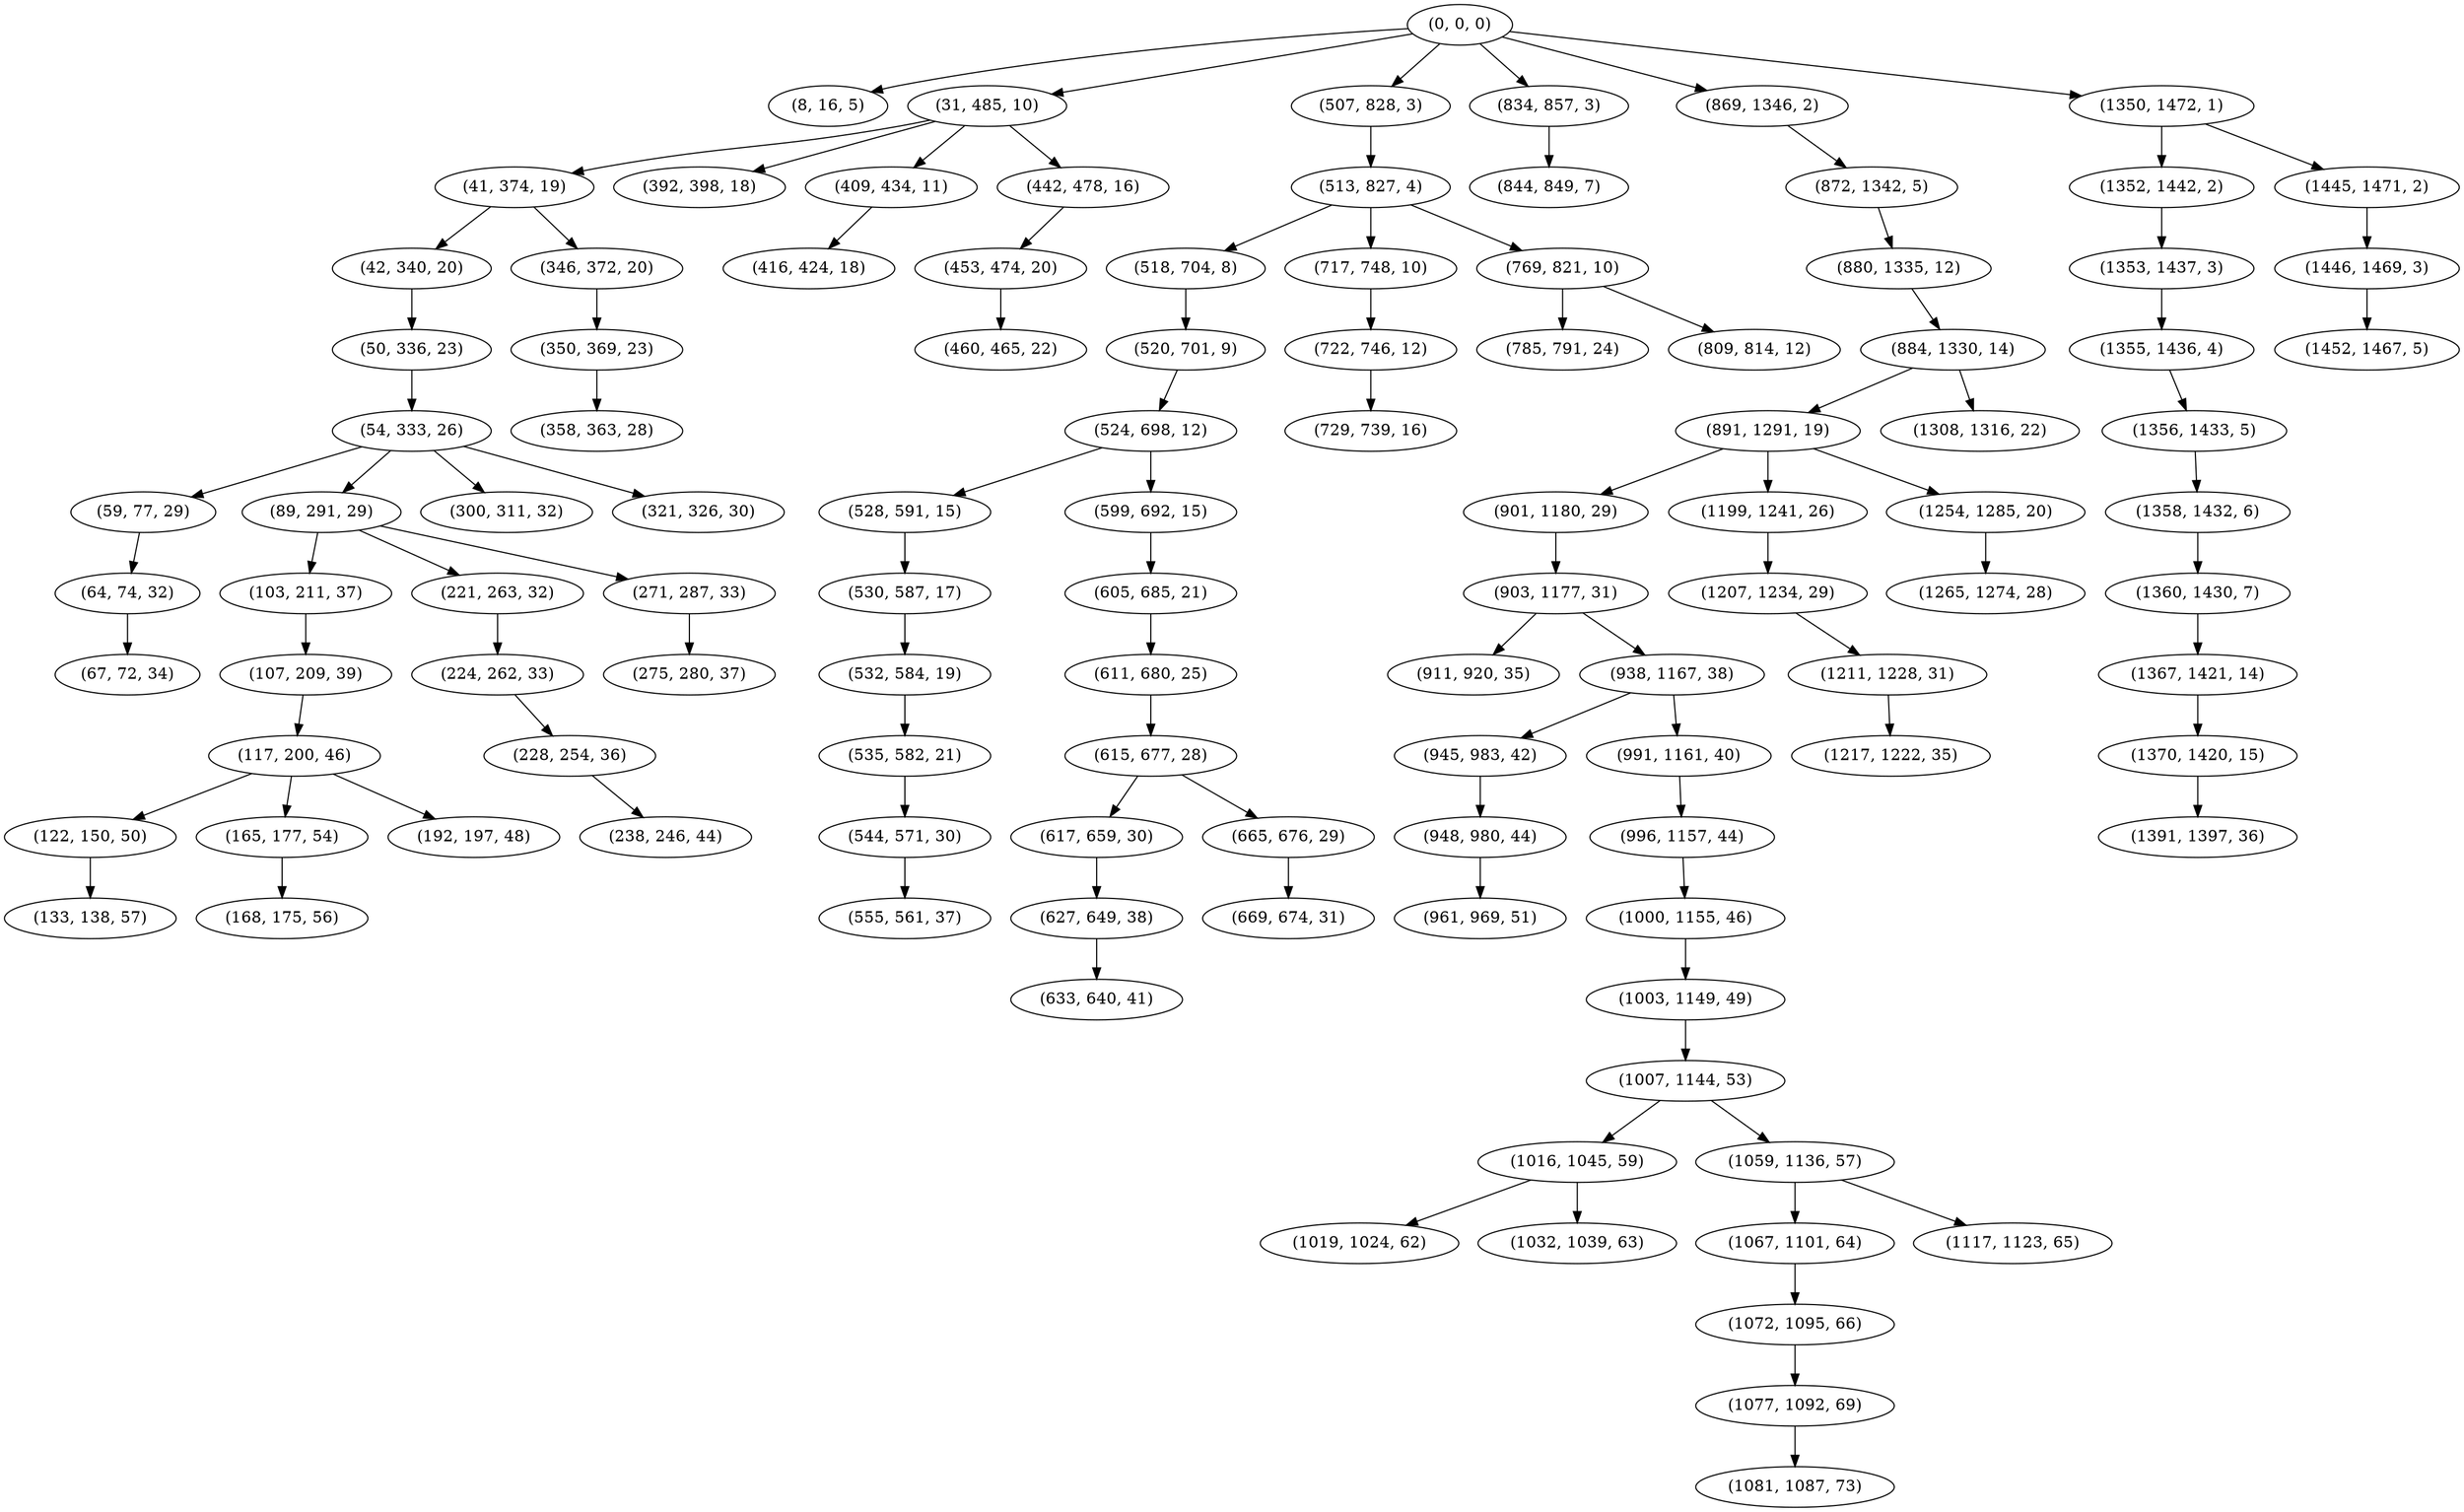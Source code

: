 digraph tree {
    "(0, 0, 0)";
    "(8, 16, 5)";
    "(31, 485, 10)";
    "(41, 374, 19)";
    "(42, 340, 20)";
    "(50, 336, 23)";
    "(54, 333, 26)";
    "(59, 77, 29)";
    "(64, 74, 32)";
    "(67, 72, 34)";
    "(89, 291, 29)";
    "(103, 211, 37)";
    "(107, 209, 39)";
    "(117, 200, 46)";
    "(122, 150, 50)";
    "(133, 138, 57)";
    "(165, 177, 54)";
    "(168, 175, 56)";
    "(192, 197, 48)";
    "(221, 263, 32)";
    "(224, 262, 33)";
    "(228, 254, 36)";
    "(238, 246, 44)";
    "(271, 287, 33)";
    "(275, 280, 37)";
    "(300, 311, 32)";
    "(321, 326, 30)";
    "(346, 372, 20)";
    "(350, 369, 23)";
    "(358, 363, 28)";
    "(392, 398, 18)";
    "(409, 434, 11)";
    "(416, 424, 18)";
    "(442, 478, 16)";
    "(453, 474, 20)";
    "(460, 465, 22)";
    "(507, 828, 3)";
    "(513, 827, 4)";
    "(518, 704, 8)";
    "(520, 701, 9)";
    "(524, 698, 12)";
    "(528, 591, 15)";
    "(530, 587, 17)";
    "(532, 584, 19)";
    "(535, 582, 21)";
    "(544, 571, 30)";
    "(555, 561, 37)";
    "(599, 692, 15)";
    "(605, 685, 21)";
    "(611, 680, 25)";
    "(615, 677, 28)";
    "(617, 659, 30)";
    "(627, 649, 38)";
    "(633, 640, 41)";
    "(665, 676, 29)";
    "(669, 674, 31)";
    "(717, 748, 10)";
    "(722, 746, 12)";
    "(729, 739, 16)";
    "(769, 821, 10)";
    "(785, 791, 24)";
    "(809, 814, 12)";
    "(834, 857, 3)";
    "(844, 849, 7)";
    "(869, 1346, 2)";
    "(872, 1342, 5)";
    "(880, 1335, 12)";
    "(884, 1330, 14)";
    "(891, 1291, 19)";
    "(901, 1180, 29)";
    "(903, 1177, 31)";
    "(911, 920, 35)";
    "(938, 1167, 38)";
    "(945, 983, 42)";
    "(948, 980, 44)";
    "(961, 969, 51)";
    "(991, 1161, 40)";
    "(996, 1157, 44)";
    "(1000, 1155, 46)";
    "(1003, 1149, 49)";
    "(1007, 1144, 53)";
    "(1016, 1045, 59)";
    "(1019, 1024, 62)";
    "(1032, 1039, 63)";
    "(1059, 1136, 57)";
    "(1067, 1101, 64)";
    "(1072, 1095, 66)";
    "(1077, 1092, 69)";
    "(1081, 1087, 73)";
    "(1117, 1123, 65)";
    "(1199, 1241, 26)";
    "(1207, 1234, 29)";
    "(1211, 1228, 31)";
    "(1217, 1222, 35)";
    "(1254, 1285, 20)";
    "(1265, 1274, 28)";
    "(1308, 1316, 22)";
    "(1350, 1472, 1)";
    "(1352, 1442, 2)";
    "(1353, 1437, 3)";
    "(1355, 1436, 4)";
    "(1356, 1433, 5)";
    "(1358, 1432, 6)";
    "(1360, 1430, 7)";
    "(1367, 1421, 14)";
    "(1370, 1420, 15)";
    "(1391, 1397, 36)";
    "(1445, 1471, 2)";
    "(1446, 1469, 3)";
    "(1452, 1467, 5)";
    "(0, 0, 0)" -> "(8, 16, 5)";
    "(0, 0, 0)" -> "(31, 485, 10)";
    "(0, 0, 0)" -> "(507, 828, 3)";
    "(0, 0, 0)" -> "(834, 857, 3)";
    "(0, 0, 0)" -> "(869, 1346, 2)";
    "(0, 0, 0)" -> "(1350, 1472, 1)";
    "(31, 485, 10)" -> "(41, 374, 19)";
    "(31, 485, 10)" -> "(392, 398, 18)";
    "(31, 485, 10)" -> "(409, 434, 11)";
    "(31, 485, 10)" -> "(442, 478, 16)";
    "(41, 374, 19)" -> "(42, 340, 20)";
    "(41, 374, 19)" -> "(346, 372, 20)";
    "(42, 340, 20)" -> "(50, 336, 23)";
    "(50, 336, 23)" -> "(54, 333, 26)";
    "(54, 333, 26)" -> "(59, 77, 29)";
    "(54, 333, 26)" -> "(89, 291, 29)";
    "(54, 333, 26)" -> "(300, 311, 32)";
    "(54, 333, 26)" -> "(321, 326, 30)";
    "(59, 77, 29)" -> "(64, 74, 32)";
    "(64, 74, 32)" -> "(67, 72, 34)";
    "(89, 291, 29)" -> "(103, 211, 37)";
    "(89, 291, 29)" -> "(221, 263, 32)";
    "(89, 291, 29)" -> "(271, 287, 33)";
    "(103, 211, 37)" -> "(107, 209, 39)";
    "(107, 209, 39)" -> "(117, 200, 46)";
    "(117, 200, 46)" -> "(122, 150, 50)";
    "(117, 200, 46)" -> "(165, 177, 54)";
    "(117, 200, 46)" -> "(192, 197, 48)";
    "(122, 150, 50)" -> "(133, 138, 57)";
    "(165, 177, 54)" -> "(168, 175, 56)";
    "(221, 263, 32)" -> "(224, 262, 33)";
    "(224, 262, 33)" -> "(228, 254, 36)";
    "(228, 254, 36)" -> "(238, 246, 44)";
    "(271, 287, 33)" -> "(275, 280, 37)";
    "(346, 372, 20)" -> "(350, 369, 23)";
    "(350, 369, 23)" -> "(358, 363, 28)";
    "(409, 434, 11)" -> "(416, 424, 18)";
    "(442, 478, 16)" -> "(453, 474, 20)";
    "(453, 474, 20)" -> "(460, 465, 22)";
    "(507, 828, 3)" -> "(513, 827, 4)";
    "(513, 827, 4)" -> "(518, 704, 8)";
    "(513, 827, 4)" -> "(717, 748, 10)";
    "(513, 827, 4)" -> "(769, 821, 10)";
    "(518, 704, 8)" -> "(520, 701, 9)";
    "(520, 701, 9)" -> "(524, 698, 12)";
    "(524, 698, 12)" -> "(528, 591, 15)";
    "(524, 698, 12)" -> "(599, 692, 15)";
    "(528, 591, 15)" -> "(530, 587, 17)";
    "(530, 587, 17)" -> "(532, 584, 19)";
    "(532, 584, 19)" -> "(535, 582, 21)";
    "(535, 582, 21)" -> "(544, 571, 30)";
    "(544, 571, 30)" -> "(555, 561, 37)";
    "(599, 692, 15)" -> "(605, 685, 21)";
    "(605, 685, 21)" -> "(611, 680, 25)";
    "(611, 680, 25)" -> "(615, 677, 28)";
    "(615, 677, 28)" -> "(617, 659, 30)";
    "(615, 677, 28)" -> "(665, 676, 29)";
    "(617, 659, 30)" -> "(627, 649, 38)";
    "(627, 649, 38)" -> "(633, 640, 41)";
    "(665, 676, 29)" -> "(669, 674, 31)";
    "(717, 748, 10)" -> "(722, 746, 12)";
    "(722, 746, 12)" -> "(729, 739, 16)";
    "(769, 821, 10)" -> "(785, 791, 24)";
    "(769, 821, 10)" -> "(809, 814, 12)";
    "(834, 857, 3)" -> "(844, 849, 7)";
    "(869, 1346, 2)" -> "(872, 1342, 5)";
    "(872, 1342, 5)" -> "(880, 1335, 12)";
    "(880, 1335, 12)" -> "(884, 1330, 14)";
    "(884, 1330, 14)" -> "(891, 1291, 19)";
    "(884, 1330, 14)" -> "(1308, 1316, 22)";
    "(891, 1291, 19)" -> "(901, 1180, 29)";
    "(891, 1291, 19)" -> "(1199, 1241, 26)";
    "(891, 1291, 19)" -> "(1254, 1285, 20)";
    "(901, 1180, 29)" -> "(903, 1177, 31)";
    "(903, 1177, 31)" -> "(911, 920, 35)";
    "(903, 1177, 31)" -> "(938, 1167, 38)";
    "(938, 1167, 38)" -> "(945, 983, 42)";
    "(938, 1167, 38)" -> "(991, 1161, 40)";
    "(945, 983, 42)" -> "(948, 980, 44)";
    "(948, 980, 44)" -> "(961, 969, 51)";
    "(991, 1161, 40)" -> "(996, 1157, 44)";
    "(996, 1157, 44)" -> "(1000, 1155, 46)";
    "(1000, 1155, 46)" -> "(1003, 1149, 49)";
    "(1003, 1149, 49)" -> "(1007, 1144, 53)";
    "(1007, 1144, 53)" -> "(1016, 1045, 59)";
    "(1007, 1144, 53)" -> "(1059, 1136, 57)";
    "(1016, 1045, 59)" -> "(1019, 1024, 62)";
    "(1016, 1045, 59)" -> "(1032, 1039, 63)";
    "(1059, 1136, 57)" -> "(1067, 1101, 64)";
    "(1059, 1136, 57)" -> "(1117, 1123, 65)";
    "(1067, 1101, 64)" -> "(1072, 1095, 66)";
    "(1072, 1095, 66)" -> "(1077, 1092, 69)";
    "(1077, 1092, 69)" -> "(1081, 1087, 73)";
    "(1199, 1241, 26)" -> "(1207, 1234, 29)";
    "(1207, 1234, 29)" -> "(1211, 1228, 31)";
    "(1211, 1228, 31)" -> "(1217, 1222, 35)";
    "(1254, 1285, 20)" -> "(1265, 1274, 28)";
    "(1350, 1472, 1)" -> "(1352, 1442, 2)";
    "(1350, 1472, 1)" -> "(1445, 1471, 2)";
    "(1352, 1442, 2)" -> "(1353, 1437, 3)";
    "(1353, 1437, 3)" -> "(1355, 1436, 4)";
    "(1355, 1436, 4)" -> "(1356, 1433, 5)";
    "(1356, 1433, 5)" -> "(1358, 1432, 6)";
    "(1358, 1432, 6)" -> "(1360, 1430, 7)";
    "(1360, 1430, 7)" -> "(1367, 1421, 14)";
    "(1367, 1421, 14)" -> "(1370, 1420, 15)";
    "(1370, 1420, 15)" -> "(1391, 1397, 36)";
    "(1445, 1471, 2)" -> "(1446, 1469, 3)";
    "(1446, 1469, 3)" -> "(1452, 1467, 5)";
}

